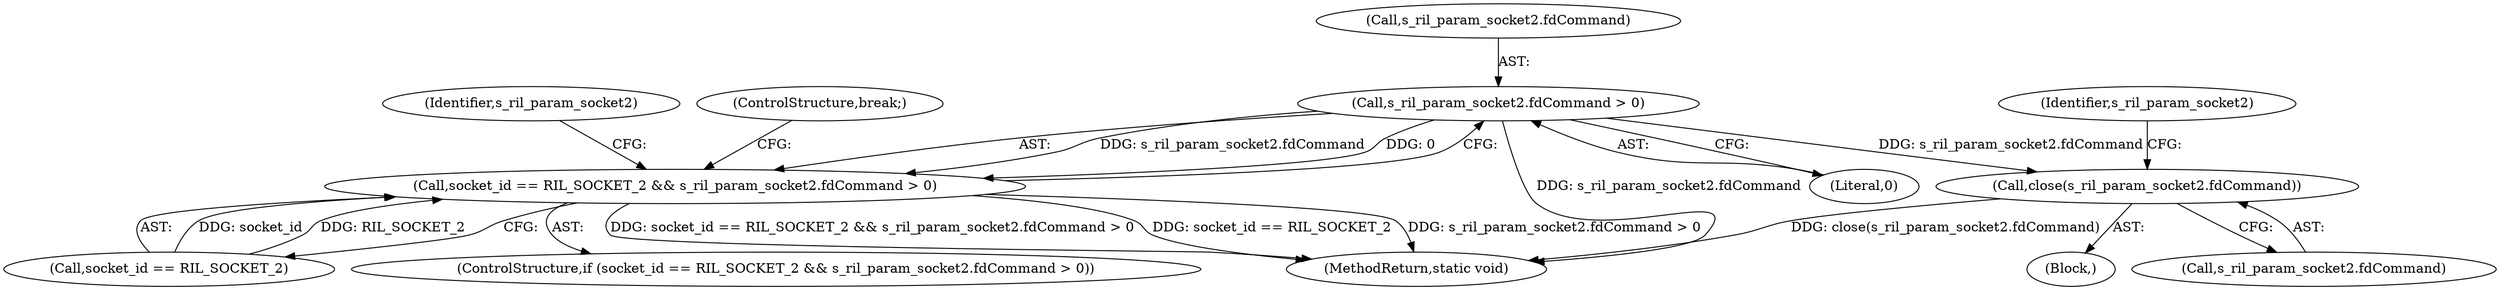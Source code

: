 digraph "0_Android_cd5f15f588a5d27e99ba12f057245bfe507f8c42@API" {
"1000420" [label="(Call,s_ril_param_socket2.fdCommand > 0)"];
"1000416" [label="(Call,socket_id == RIL_SOCKET_2 && s_ril_param_socket2.fdCommand > 0)"];
"1000426" [label="(Call,close(s_ril_param_socket2.fdCommand))"];
"1000428" [label="(Identifier,s_ril_param_socket2)"];
"1000424" [label="(Literal,0)"];
"1000421" [label="(Call,s_ril_param_socket2.fdCommand)"];
"1000635" [label="(MethodReturn,static void)"];
"1000417" [label="(Call,socket_id == RIL_SOCKET_2)"];
"1000427" [label="(Call,s_ril_param_socket2.fdCommand)"];
"1000432" [label="(Identifier,s_ril_param_socket2)"];
"1000416" [label="(Call,socket_id == RIL_SOCKET_2 && s_ril_param_socket2.fdCommand > 0)"];
"1000436" [label="(ControlStructure,break;)"];
"1000420" [label="(Call,s_ril_param_socket2.fdCommand > 0)"];
"1000425" [label="(Block,)"];
"1000426" [label="(Call,close(s_ril_param_socket2.fdCommand))"];
"1000415" [label="(ControlStructure,if (socket_id == RIL_SOCKET_2 && s_ril_param_socket2.fdCommand > 0))"];
"1000420" -> "1000416"  [label="AST: "];
"1000420" -> "1000424"  [label="CFG: "];
"1000421" -> "1000420"  [label="AST: "];
"1000424" -> "1000420"  [label="AST: "];
"1000416" -> "1000420"  [label="CFG: "];
"1000420" -> "1000635"  [label="DDG: s_ril_param_socket2.fdCommand"];
"1000420" -> "1000416"  [label="DDG: s_ril_param_socket2.fdCommand"];
"1000420" -> "1000416"  [label="DDG: 0"];
"1000420" -> "1000426"  [label="DDG: s_ril_param_socket2.fdCommand"];
"1000416" -> "1000415"  [label="AST: "];
"1000416" -> "1000417"  [label="CFG: "];
"1000417" -> "1000416"  [label="AST: "];
"1000428" -> "1000416"  [label="CFG: "];
"1000436" -> "1000416"  [label="CFG: "];
"1000416" -> "1000635"  [label="DDG: s_ril_param_socket2.fdCommand > 0"];
"1000416" -> "1000635"  [label="DDG: socket_id == RIL_SOCKET_2 && s_ril_param_socket2.fdCommand > 0"];
"1000416" -> "1000635"  [label="DDG: socket_id == RIL_SOCKET_2"];
"1000417" -> "1000416"  [label="DDG: socket_id"];
"1000417" -> "1000416"  [label="DDG: RIL_SOCKET_2"];
"1000426" -> "1000425"  [label="AST: "];
"1000426" -> "1000427"  [label="CFG: "];
"1000427" -> "1000426"  [label="AST: "];
"1000432" -> "1000426"  [label="CFG: "];
"1000426" -> "1000635"  [label="DDG: close(s_ril_param_socket2.fdCommand)"];
}
